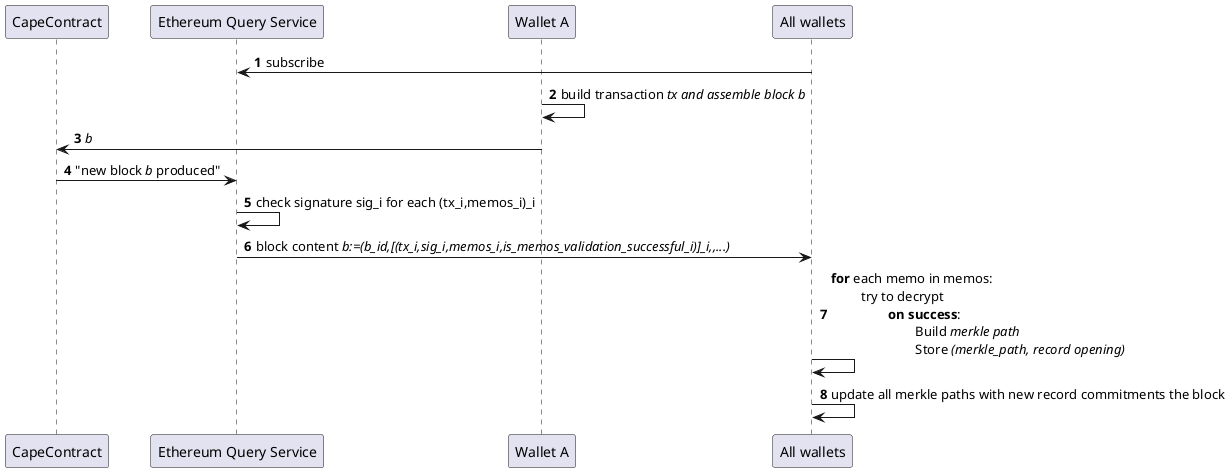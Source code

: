@startuml
autonumber
participant "CapeContract" as C
participant "Ethereum Query Service" as EQS
participant "Wallet A" as W_A
participant "All wallets" as W_B

W_B -> EQS: subscribe
W_A -> W_A: build transaction <i>tx<i> and assemble block <i>b</i>
W_A -> C: <i>b</i>
C -> EQS: "new block <i>b</i> produced"
EQS ->EQS: check signature sig_i for each (tx_i,memos_i)_i
EQS -> W_B: block content <i>b:=(b_id,[(tx_i,sig_i,memos_i,is_memos_validation_successful_i)]_i,,...)</i>
W_B -> W_B: <b>for</b> each memo in memos: \n \t try to decrypt \n  \t\t <b>on success</b>: \n \t\t\t Build <i>merkle path</i> \n \t\t\t Store <i>(merkle_path, record opening)</i>
W_B -> W_B: update all merkle paths with new record commitments the block
@enduml
